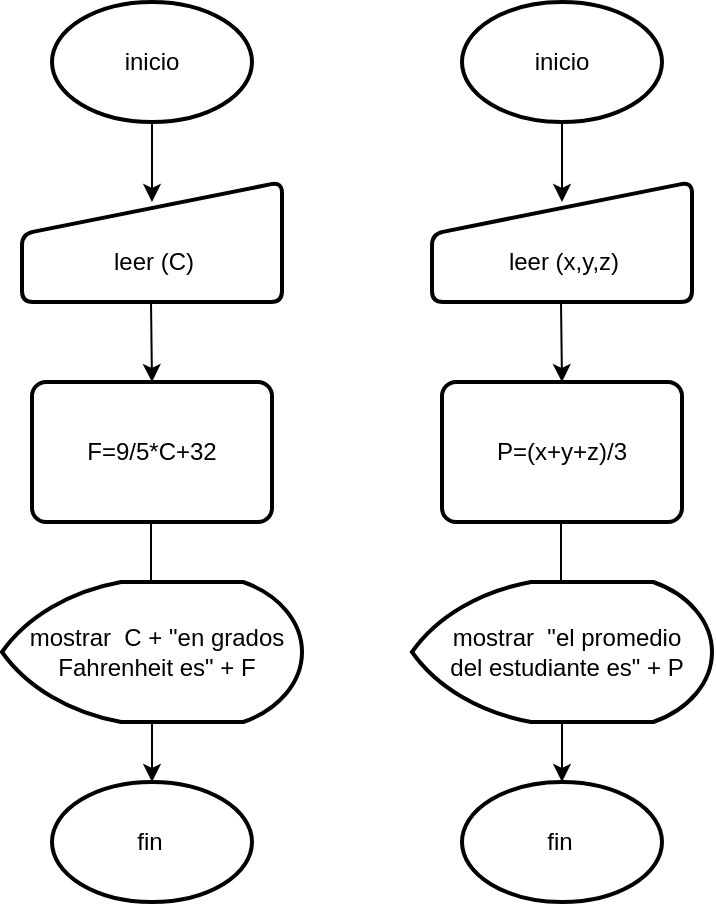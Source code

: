 <mxfile version="14.3.1" type="github">
  <diagram id="9x8AgEFm8JcBs6ROT7dz" name="Page-1">
    <mxGraphModel dx="868" dy="482" grid="1" gridSize="10" guides="1" tooltips="1" connect="1" arrows="1" fold="1" page="1" pageScale="1" pageWidth="850" pageHeight="1100" math="0" shadow="0">
      <root>
        <mxCell id="0" />
        <mxCell id="1" parent="0" />
        <mxCell id="WwBl7ZBWBrr476BR-5NG-23" value="" style="strokeWidth=2;html=1;shape=mxgraph.flowchart.start_1;whiteSpace=wrap;" vertex="1" parent="1">
          <mxGeometry x="80" y="40" width="100" height="60" as="geometry" />
        </mxCell>
        <mxCell id="WwBl7ZBWBrr476BR-5NG-2" value="inicio" style="text;html=1;strokeColor=none;fillColor=none;align=center;verticalAlign=middle;whiteSpace=wrap;rounded=0;" vertex="1" parent="1">
          <mxGeometry x="110" y="60" width="40" height="20" as="geometry" />
        </mxCell>
        <mxCell id="WwBl7ZBWBrr476BR-5NG-4" value="" style="endArrow=classic;html=1;exitX=0.5;exitY=1;exitDx=0;exitDy=0;" edge="1" parent="1">
          <mxGeometry width="50" height="50" relative="1" as="geometry">
            <mxPoint x="130" y="100" as="sourcePoint" />
            <mxPoint x="130" y="140" as="targetPoint" />
            <Array as="points" />
          </mxGeometry>
        </mxCell>
        <mxCell id="WwBl7ZBWBrr476BR-5NG-6" value="" style="html=1;strokeWidth=2;shape=manualInput;whiteSpace=wrap;rounded=1;size=26;arcSize=11;" vertex="1" parent="1">
          <mxGeometry x="65" y="130" width="130" height="60" as="geometry" />
        </mxCell>
        <mxCell id="WwBl7ZBWBrr476BR-5NG-8" value="leer (C)" style="text;html=1;strokeColor=none;fillColor=none;align=center;verticalAlign=middle;whiteSpace=wrap;rounded=0;" vertex="1" parent="1">
          <mxGeometry x="101" y="160" width="60" height="20" as="geometry" />
        </mxCell>
        <mxCell id="WwBl7ZBWBrr476BR-5NG-10" value="" style="endArrow=classic;html=1;" edge="1" parent="1">
          <mxGeometry width="50" height="50" relative="1" as="geometry">
            <mxPoint x="129.5" y="190" as="sourcePoint" />
            <mxPoint x="130" y="230" as="targetPoint" />
          </mxGeometry>
        </mxCell>
        <mxCell id="WwBl7ZBWBrr476BR-5NG-15" value="" style="endArrow=classic;html=1;" edge="1" parent="1">
          <mxGeometry width="50" height="50" relative="1" as="geometry">
            <mxPoint x="129.5" y="300" as="sourcePoint" />
            <mxPoint x="129.5" y="340" as="targetPoint" />
            <Array as="points">
              <mxPoint x="129.5" y="320" />
            </Array>
          </mxGeometry>
        </mxCell>
        <mxCell id="WwBl7ZBWBrr476BR-5NG-18" value="" style="strokeWidth=2;html=1;shape=mxgraph.flowchart.display;whiteSpace=wrap;" vertex="1" parent="1">
          <mxGeometry x="55" y="330" width="150" height="70" as="geometry" />
        </mxCell>
        <mxCell id="WwBl7ZBWBrr476BR-5NG-19" value="" style="strokeWidth=2;html=1;shape=mxgraph.flowchart.start_1;whiteSpace=wrap;" vertex="1" parent="1">
          <mxGeometry x="80" y="430" width="100" height="60" as="geometry" />
        </mxCell>
        <mxCell id="WwBl7ZBWBrr476BR-5NG-21" value="" style="rounded=1;whiteSpace=wrap;html=1;absoluteArcSize=1;arcSize=14;strokeWidth=2;" vertex="1" parent="1">
          <mxGeometry x="70" y="230" width="120" height="70" as="geometry" />
        </mxCell>
        <mxCell id="WwBl7ZBWBrr476BR-5NG-12" value="F=9/5*C+32" style="text;html=1;strokeColor=none;fillColor=none;align=center;verticalAlign=middle;whiteSpace=wrap;rounded=0;" vertex="1" parent="1">
          <mxGeometry x="95" y="250" width="70" height="30" as="geometry" />
        </mxCell>
        <mxCell id="WwBl7ZBWBrr476BR-5NG-22" value="mostrar&amp;nbsp; C + &quot;en grados Fahrenheit es&quot; + F" style="text;html=1;strokeColor=none;fillColor=none;align=center;verticalAlign=middle;whiteSpace=wrap;rounded=0;" vertex="1" parent="1">
          <mxGeometry x="65" y="335" width="135" height="60" as="geometry" />
        </mxCell>
        <mxCell id="WwBl7ZBWBrr476BR-5NG-26" value="fin" style="text;html=1;strokeColor=none;fillColor=none;align=center;verticalAlign=middle;whiteSpace=wrap;rounded=0;" vertex="1" parent="1">
          <mxGeometry x="108.5" y="450" width="40" height="20" as="geometry" />
        </mxCell>
        <mxCell id="WwBl7ZBWBrr476BR-5NG-30" value="" style="endArrow=classic;html=1;" edge="1" parent="1">
          <mxGeometry width="50" height="50" relative="1" as="geometry">
            <mxPoint x="130" y="400" as="sourcePoint" />
            <mxPoint x="130" y="430" as="targetPoint" />
          </mxGeometry>
        </mxCell>
        <mxCell id="WwBl7ZBWBrr476BR-5NG-32" value="" style="strokeWidth=2;html=1;shape=mxgraph.flowchart.start_1;whiteSpace=wrap;" vertex="1" parent="1">
          <mxGeometry x="285" y="40" width="100" height="60" as="geometry" />
        </mxCell>
        <mxCell id="WwBl7ZBWBrr476BR-5NG-33" value="inicio" style="text;html=1;strokeColor=none;fillColor=none;align=center;verticalAlign=middle;whiteSpace=wrap;rounded=0;" vertex="1" parent="1">
          <mxGeometry x="315" y="60" width="40" height="20" as="geometry" />
        </mxCell>
        <mxCell id="WwBl7ZBWBrr476BR-5NG-34" value="" style="endArrow=classic;html=1;exitX=0.5;exitY=1;exitDx=0;exitDy=0;" edge="1" parent="1">
          <mxGeometry width="50" height="50" relative="1" as="geometry">
            <mxPoint x="335" y="100" as="sourcePoint" />
            <mxPoint x="335" y="140" as="targetPoint" />
            <Array as="points" />
          </mxGeometry>
        </mxCell>
        <mxCell id="WwBl7ZBWBrr476BR-5NG-35" value="" style="html=1;strokeWidth=2;shape=manualInput;whiteSpace=wrap;rounded=1;size=26;arcSize=11;" vertex="1" parent="1">
          <mxGeometry x="270" y="130" width="130" height="60" as="geometry" />
        </mxCell>
        <mxCell id="WwBl7ZBWBrr476BR-5NG-36" value="leer (x,y,z)" style="text;html=1;strokeColor=none;fillColor=none;align=center;verticalAlign=middle;whiteSpace=wrap;rounded=0;" vertex="1" parent="1">
          <mxGeometry x="306" y="160" width="60" height="20" as="geometry" />
        </mxCell>
        <mxCell id="WwBl7ZBWBrr476BR-5NG-37" value="" style="endArrow=classic;html=1;" edge="1" parent="1">
          <mxGeometry width="50" height="50" relative="1" as="geometry">
            <mxPoint x="334.5" y="190" as="sourcePoint" />
            <mxPoint x="335" y="230" as="targetPoint" />
          </mxGeometry>
        </mxCell>
        <mxCell id="WwBl7ZBWBrr476BR-5NG-38" value="" style="endArrow=classic;html=1;" edge="1" parent="1">
          <mxGeometry width="50" height="50" relative="1" as="geometry">
            <mxPoint x="334.5" y="300" as="sourcePoint" />
            <mxPoint x="334.5" y="340" as="targetPoint" />
            <Array as="points">
              <mxPoint x="334.5" y="320" />
            </Array>
          </mxGeometry>
        </mxCell>
        <mxCell id="WwBl7ZBWBrr476BR-5NG-39" value="" style="strokeWidth=2;html=1;shape=mxgraph.flowchart.display;whiteSpace=wrap;" vertex="1" parent="1">
          <mxGeometry x="260" y="330" width="150" height="70" as="geometry" />
        </mxCell>
        <mxCell id="WwBl7ZBWBrr476BR-5NG-40" value="" style="strokeWidth=2;html=1;shape=mxgraph.flowchart.start_1;whiteSpace=wrap;" vertex="1" parent="1">
          <mxGeometry x="285" y="430" width="100" height="60" as="geometry" />
        </mxCell>
        <mxCell id="WwBl7ZBWBrr476BR-5NG-41" value="" style="rounded=1;whiteSpace=wrap;html=1;absoluteArcSize=1;arcSize=14;strokeWidth=2;" vertex="1" parent="1">
          <mxGeometry x="275" y="230" width="120" height="70" as="geometry" />
        </mxCell>
        <mxCell id="WwBl7ZBWBrr476BR-5NG-42" value="P=(x+y+z)/3" style="text;html=1;strokeColor=none;fillColor=none;align=center;verticalAlign=middle;whiteSpace=wrap;rounded=0;" vertex="1" parent="1">
          <mxGeometry x="300" y="250" width="70" height="30" as="geometry" />
        </mxCell>
        <mxCell id="WwBl7ZBWBrr476BR-5NG-43" value="mostrar&amp;nbsp; &quot;el promedio del estudiante es&quot; + P" style="text;html=1;strokeColor=none;fillColor=none;align=center;verticalAlign=middle;whiteSpace=wrap;rounded=0;" vertex="1" parent="1">
          <mxGeometry x="270" y="335" width="135" height="60" as="geometry" />
        </mxCell>
        <mxCell id="WwBl7ZBWBrr476BR-5NG-44" value="fin" style="text;html=1;strokeColor=none;fillColor=none;align=center;verticalAlign=middle;whiteSpace=wrap;rounded=0;" vertex="1" parent="1">
          <mxGeometry x="313.5" y="450" width="40" height="20" as="geometry" />
        </mxCell>
        <mxCell id="WwBl7ZBWBrr476BR-5NG-45" value="" style="endArrow=classic;html=1;" edge="1" parent="1">
          <mxGeometry width="50" height="50" relative="1" as="geometry">
            <mxPoint x="335" y="400" as="sourcePoint" />
            <mxPoint x="335" y="430" as="targetPoint" />
          </mxGeometry>
        </mxCell>
      </root>
    </mxGraphModel>
  </diagram>
</mxfile>
